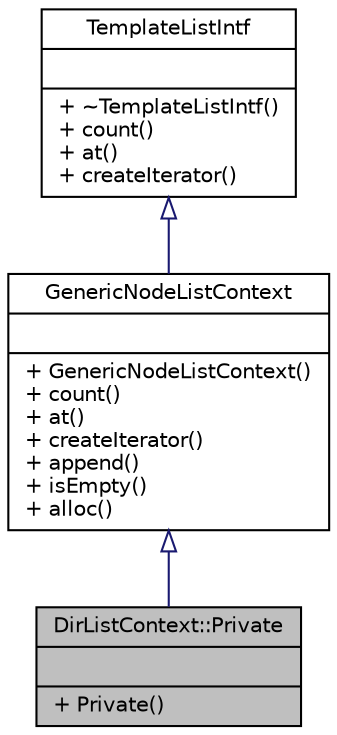 digraph "DirListContext::Private"
{
 // LATEX_PDF_SIZE
  edge [fontname="Helvetica",fontsize="10",labelfontname="Helvetica",labelfontsize="10"];
  node [fontname="Helvetica",fontsize="10",shape=record];
  Node1 [label="{DirListContext::Private\n||+ Private()\l}",height=0.2,width=0.4,color="black", fillcolor="grey75", style="filled", fontcolor="black",tooltip=" "];
  Node2 -> Node1 [dir="back",color="midnightblue",fontsize="10",style="solid",arrowtail="onormal",fontname="Helvetica"];
  Node2 [label="{GenericNodeListContext\n||+ GenericNodeListContext()\l+ count()\l+ at()\l+ createIterator()\l+ append()\l+ isEmpty()\l+ alloc()\l}",height=0.2,width=0.4,color="black", fillcolor="white", style="filled",URL="$classGenericNodeListContext.html",tooltip="standard template list implementation"];
  Node3 -> Node2 [dir="back",color="midnightblue",fontsize="10",style="solid",arrowtail="onormal",fontname="Helvetica"];
  Node3 [label="{TemplateListIntf\n||+ ~TemplateListIntf()\l+ count()\l+ at()\l+ createIterator()\l}",height=0.2,width=0.4,color="black", fillcolor="white", style="filled",URL="$classTemplateListIntf.html",tooltip="Abstract read-only interface for a context value of type list."];
}
